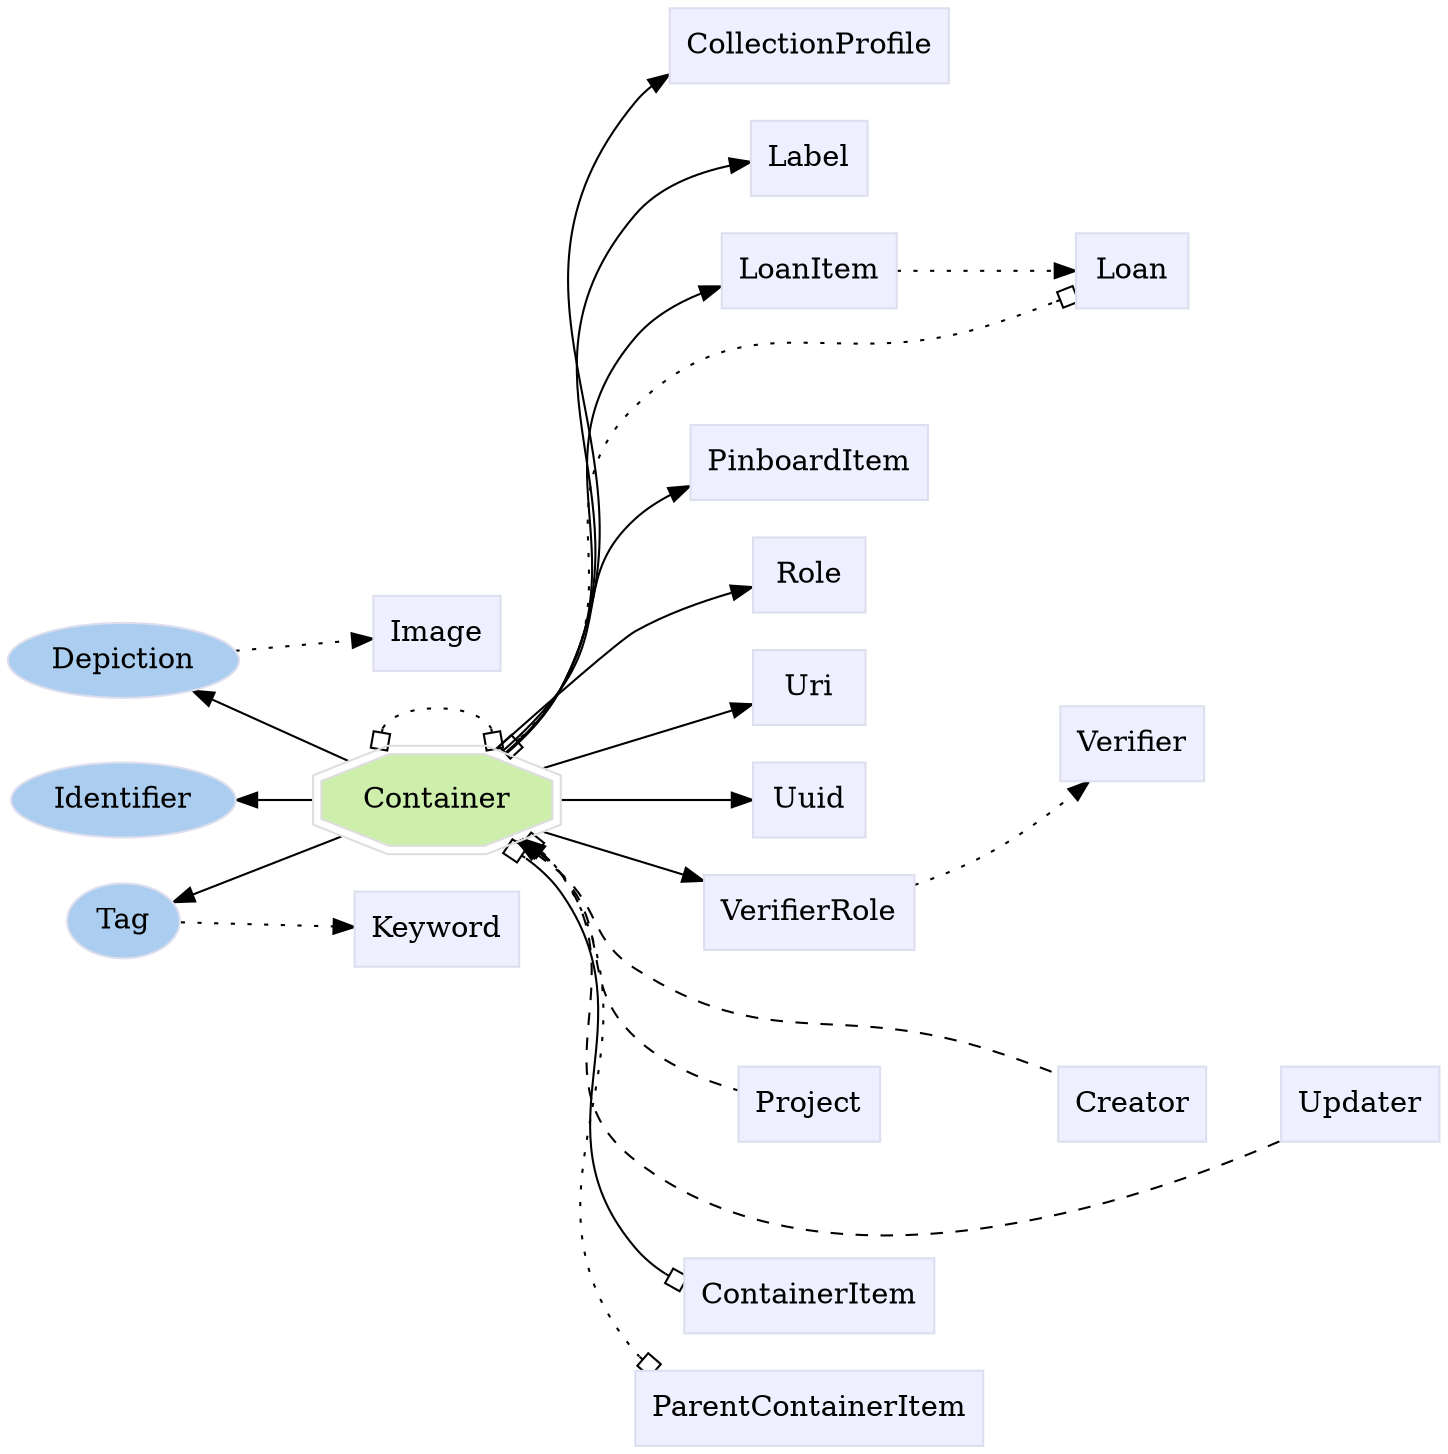 digraph Container {
	graph [bb="0,0,594.82,690",
		label="",
		outputorder=edgesfirst,
		rankdir=LR
	];
	node [label="\N"];
	subgraph annotator_cluster {
		graph [rank=min];
		Depiction	[color="#dddeee",
			fillcolor="#abcdef",
			group=annotator,
			height=0.5,
			href="/develop/Data/models.html#depiction",
			label=Depiction,
			pos="47.257,375",
			shape=oval,
			style=filled,
			target=_top,
			width=1.3127];
		Identifier	[color="#dddeee",
			fillcolor="#abcdef",
			group=annotator,
			height=0.5,
			href="/develop/Data/models.html#identifier",
			label=Identifier,
			pos="47.257,310",
			shape=oval,
			style=filled,
			target=_top,
			width=1.2558];
		Tag	[color="#dddeee",
			fillcolor="#abcdef",
			group=annotator,
			height=0.5,
			href="/develop/Data/models.html#tag",
			label=Tag,
			pos="47.257,254",
			shape=oval,
			style=filled,
			target=_top,
			width=0.75];
	}
	subgraph core {
	}
	subgraph supporting {
		Container	[color="#dedede",
			fillcolor="#cdefab",
			group=target,
			height=0.61111,
			href="/develop/Data/models.html#container",
			label=Container,
			pos="185.66,310",
			shape=doubleoctagon,
			style=filled,
			target=_top,
			width=1.532];
		CollectionProfile	[color="#dddeee",
			fillcolor="#eeefff",
			group=supporting,
			height=0.5,
			href="/develop/Data/models.html#collection-profile",
			label=CollectionProfile,
			pos="341.44,672",
			shape=box,
			style=filled,
			target=_top,
			width=1.5139];
		Image	[color="#dddeee",
			fillcolor="#eeefff",
			group=supporting,
			height=0.5,
			href="/develop/Data/models.html#image",
			label=Image,
			pos="185.66,386",
			shape=box,
			style=filled,
			target=_top,
			width=0.75];
		Keyword	[color="#dddeee",
			fillcolor="#eeefff",
			group=supporting,
			height=0.5,
			href="/develop/Data/models.html#keyword",
			label=Keyword,
			pos="185.66,252",
			shape=box,
			style=filled,
			target=_top,
			width=0.92014];
		Label	[color="#dddeee",
			fillcolor="#eeefff",
			group=supporting,
			height=0.5,
			href="/develop/Data/models.html#label",
			label=Label,
			pos="341.44,618",
			shape=box,
			style=filled,
			target=_top,
			width=0.75];
		LoanItem	[color="#dddeee",
			fillcolor="#eeefff",
			group=supporting,
			height=0.5,
			href="/develop/Data/models.html#loan-item",
			label=LoanItem,
			pos="341.44,564",
			shape=box,
			style=filled,
			target=_top,
			width=0.96181];
		Loan	[color="#dddeee",
			fillcolor="#eeefff",
			group=supporting,
			height=0.5,
			href="/develop/Data/models.html#loan",
			label=Loan,
			pos="470.69,564",
			shape=box,
			style=filled,
			target=_top,
			width=0.75];
		PinboardItem	[color="#dddeee",
			fillcolor="#eeefff",
			group=supporting,
			height=0.5,
			href="/develop/Data/models.html#pinboard-item",
			label=PinboardItem,
			pos="341.44,472",
			shape=box,
			style=filled,
			target=_top,
			width=1.2535];
		Role	[color="#dddeee",
			fillcolor="#eeefff",
			group=supporting,
			height=0.5,
			href="/develop/Data/models.html#role",
			label=Role,
			pos="341.44,418",
			shape=box,
			style=filled,
			target=_top,
			width=0.75];
		Uri	[color="#dddeee",
			fillcolor="#eeefff",
			group=supporting,
			height=0.5,
			href="/develop/Data/models.html#uri",
			label=Uri,
			pos="341.44,364",
			shape=box,
			style=filled,
			target=_top,
			width=0.75];
		Uuid	[color="#dddeee",
			fillcolor="#eeefff",
			group=supporting,
			height=0.5,
			href="/develop/Data/models.html#uuid",
			label=Uuid,
			pos="341.44,310",
			shape=box,
			style=filled,
			target=_top,
			width=0.75];
		VerifierRole	[color="#dddeee",
			fillcolor="#eeefff",
			group=supporting,
			height=0.5,
			href="/develop/Data/models.html#verifier-role",
			label=VerifierRole,
			pos="341.44,256",
			shape=box,
			style=filled,
			target=_top,
			width=1.1493];
		Verifier	[color="#dddeee",
			fillcolor="#eeefff",
			group=supporting,
			height=0.5,
			href="/develop/Data/models.html#verifier",
			label=Verifier,
			pos="470.69,337",
			shape=box,
			style=filled,
			target=_top,
			width=0.79514];
		Creator	[color="#dddeee",
			fillcolor="#eeefff",
			group=supporting,
			height=0.5,
			href="/develop/Data/models.html#creator",
			label=Creator,
			pos="470.69,164",
			shape=box,
			style=filled,
			target=_top,
			width=0.78472];
		Project	[color="#dddeee",
			fillcolor="#eeefff",
			group=supporting,
			height=0.5,
			href="/develop/Data/models.html#project",
			label=Project,
			pos="341.44,164",
			shape=box,
			style=filled,
			target=_top,
			width=0.75347];
		Updater	[color="#dddeee",
			fillcolor="#eeefff",
			group=supporting,
			height=0.5,
			href="/develop/Data/models.html#updater",
			label=Updater,
			pos="565.07,164",
			shape=box,
			style=filled,
			target=_top,
			width=0.82639];
		ContainerItem	[color="#dddeee",
			fillcolor="#eeefff",
			group=supporting,
			height=0.5,
			href="/develop/Data/models.html#container-item",
			label=ContainerItem,
			pos="341.44,72",
			shape=box,
			style=filled,
			target=_top,
			width=1.316];
		ParentContainerItem	[color="#dddeee",
			fillcolor="#eeefff",
			group=supporting,
			height=0.5,
			href="/develop/Data/models.html#parent-container-item",
			label=ParentContainerItem,
			pos="341.44,18",
			shape=box,
			style=filled,
			target=_top,
			width=1.7951];
	}
	Depiction -> Image	[pos="e,158.52,383.89 93.679,378.66 111.02,380.06 130.57,381.64 147.1,382.97",
		style=dotted];
	Tag -> Keyword	[pos="e,152.19,252.48 74.558,253.61 93.326,253.34 119.01,252.96 140.85,252.64",
		style=dotted];
	Container -> Depiction	[pos="e,77.855,360.9 148.82,327.08 130.17,335.97 107.31,346.86 88.101,356.01"];
	Container -> Identifier	[pos="e,92.922,310 130.38,310 121.84,310 112.99,310 104.41,310"];
	Container -> Tag	[pos="e,70.782,263.25 145.54,293.94 125.19,285.59 100.6,275.49 81.227,267.54"];
	Container -> Container	[arrowhead=obox,
		arrowtail=obox,
		dir=both,
		pos="s,160.35,330.99 e,210.98,330.99 161.46,341.06 164.78,346.34 172.85,350 185.66,350 198.48,350 206.55,346.34 209.87,341.06",
		style=dotted];
	Container -> CollectionProfile	[pos="e,286.59,654.52 215.67,329.65 225.22,337.62 234.9,347.64 240.82,359 300,472.62 199.55,542.8 276.82,645 277.33,645.68 277.87,646.35 \
278.42,647"];
	Container -> Label	[pos="e,314.11,613.14 215.21,329.51 224.83,337.53 234.68,347.62 240.82,359 290.35,450.84 212.7,508.68 276.82,591 283.48,599.55 293.36,\
605.43 303.36,609.46"];
	Container -> LoanItem	[pos="e,306.41,553.61 214.9,329.68 224.48,337.72 234.39,347.78 240.82,359 279.85,427.15 228.98,469.72 276.82,532 281.94,538.67 288.84,\
544.06 296.2,548.37"];
	Container -> Loan	[arrowhead=obox,
		arrowtail=obox,
		dir=both,
		pos="s,214.62,329.85 e,443.34,552.01 222.25,336.67 229.23,343.3 235.9,350.87 240.82,359 274.04,413.99 232.17,452.8 276.82,499 318.42,\
542.06 349.69,516.83 406.07,537 415.19,540.27 424.89,544.16 433.9,547.96",
		style=dotted];
	Container -> PinboardItem	[pos="e,295.9,458.4 213.49,330.16 223.03,338.33 233.27,348.34 240.82,359 264.75,392.82 247.59,415.63 276.82,445 279.61,447.81 282.74,450.34 \
286.07,452.62"];
	Container -> Role	[pos="e,314.08,409.07 210.17,331.29 236.25,354.89 274.94,389.81 276.82,391 285.11,396.28 294.61,400.94 303.7,404.85"];
	Container -> Uri	[pos="e,314.08,354.74 229.09,324.9 252.36,333.07 280.95,343.11 303.32,350.97"];
	Container -> Uuid	[pos="e,313.98,310 241.31,310 261.57,310 284.07,310 302.51,310"];
	Container -> VerifierRole	[pos="e,299.74,270.29 229.09,295.1 247.61,288.6 269.49,280.92 288.93,274.09"];
	Container -> Creator	[dir=back,
		pos="s,221.96,292.72 231.46,286.47 234.75,284.11 237.91,281.62 240.82,279 261.16,260.67 254.47,244.83 276.82,229 325.67,194.39 349.69,\
211.17 406.07,191 418.04,186.71 431.01,181.35 442.09,176.53",
		style=dashed];
	Container -> Project	[dir=back,
		pos="s,223.43,293.28 232.66,286.69 235.6,284.31 238.36,281.74 240.82,279 267.63,249.04 249.2,225.23 276.82,196 286.92,185.3 301.38,177.64 \
313.96,172.5",
		style=dashed];
	Container -> Updater	[dir=back,
		pos="s,224.73,293.53 233.68,286.67 236.3,284.31 238.72,281.76 240.82,279 280.2,227.15 225.43,176.98 276.82,137 353.51,77.325 478.92,123.6 \
535.18,149.52",
		style=dashed];
	Container -> ContainerItem	[arrowhead=obox,
		arrowtail=obox,
		dir=both,
		pos="s,215.97,290.48 e,293.6,80.311 224.56,285.1 230.76,280.86 236.53,275.91 240.82,270 287.4,205.69 228.52,158.03 276.82,95 279.28,91.78 \
282.16,88.859 285.31,86.233"];
	Container -> ContainerItem	[pos="e,307.4,90.371 232.84,296.64 235.81,294.04 238.53,291.16 240.82,288 287.4,223.69 228.52,176.03 276.82,113 282.21,105.96 289.57,100.35 \
297.38,95.733",
		style=invis];
	Container -> ParentContainerItem	[arrowhead=obox,
		arrowtail=obox,
		dir=both,
		pos="s,225.18,293.86 e,285.53,36.432 233.24,287.58 236.09,284.99 238.66,282.13 240.82,279 300.38,192.26 212.21,128.06 276.82,45 277.21,\
44.497 277.61,44.003 278.02,43.518",
		style=dotted];
	LoanItem -> Loan	[pos="e,443.57,564 376.54,564 393.73,564 414.61,564 432.25,564",
		style=dotted];
	Role -> Verifier	[pos="e,451.1,355.41 368.7,408.92 380.53,404.32 394.42,398.18 406.07,391 419.01,383.02 432.03,372.51 442.89,362.88",
		style=invis];
	VerifierRole -> Verifier	[pos="e,451.1,318.59 383.07,271.07 390.92,274.58 398.92,278.59 406.07,283 419.01,290.98 432.03,301.49 442.89,311.12",
		style=dotted];
	Creator -> Updater	[pos="e,535.09,164 499.41,164 507.06,164 515.53,164 523.75,164",
		style=invis];
	Project -> Creator	[pos="e,442.04,164 368.81,164 386.7,164 410.66,164 430.74,164",
		style=invis];
}
